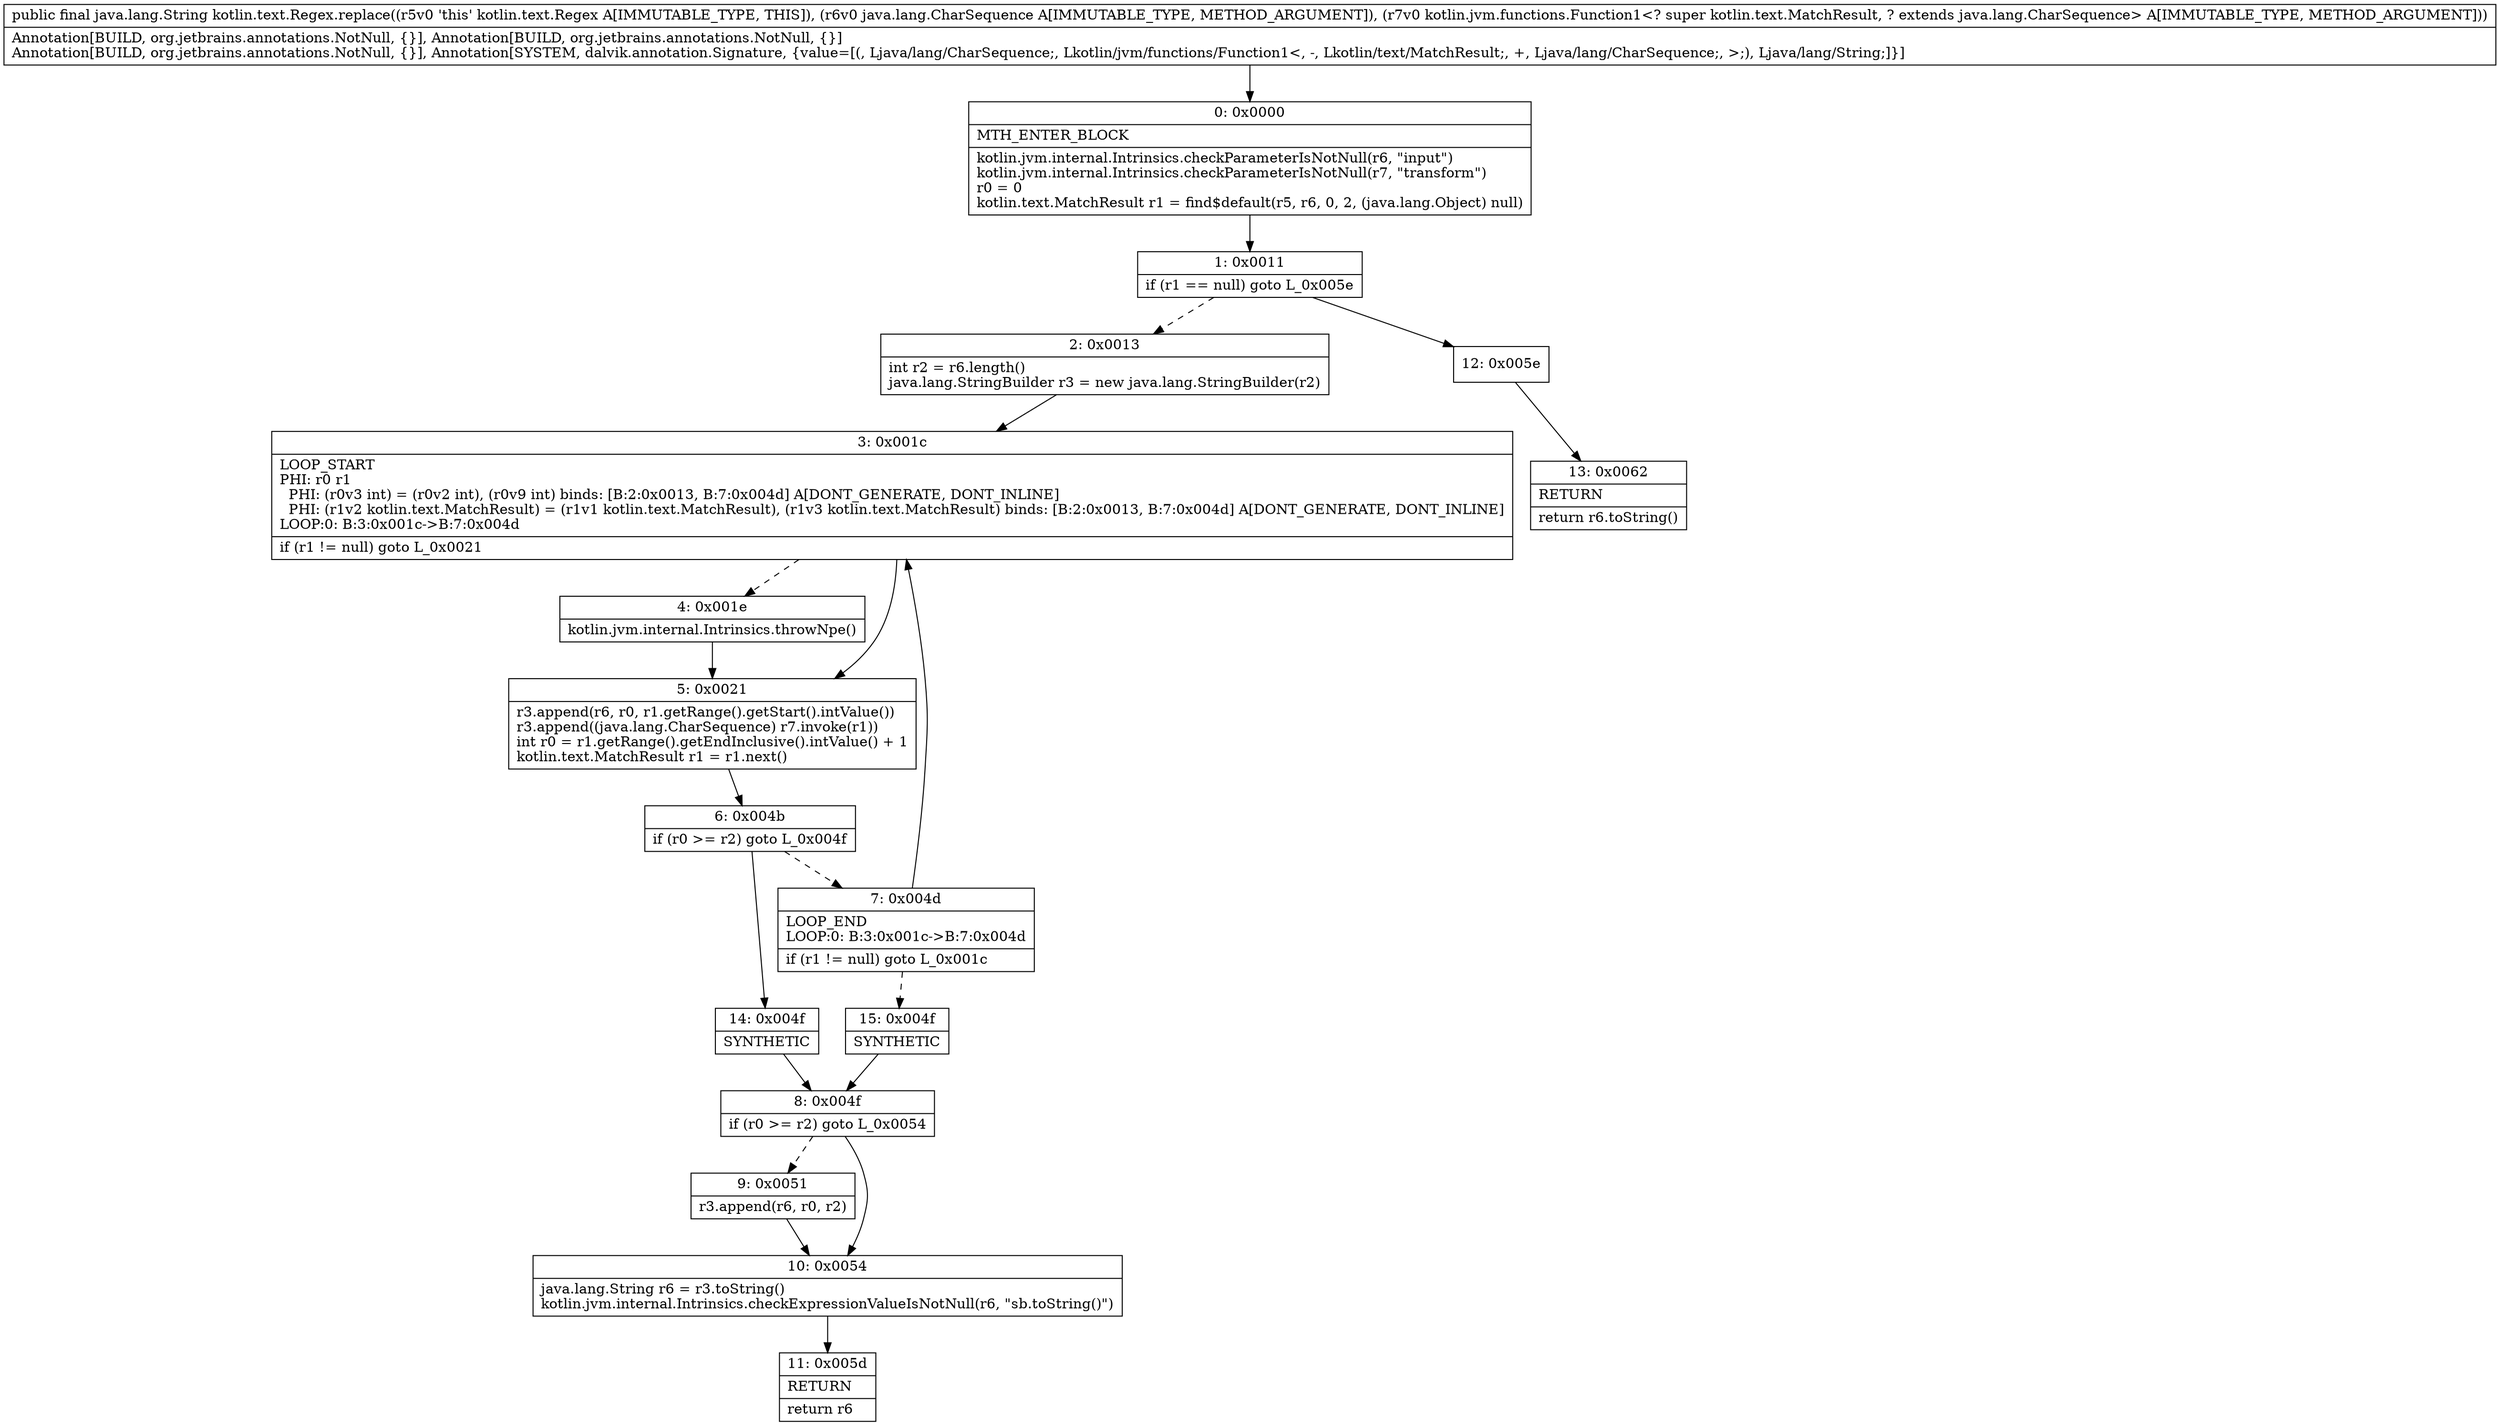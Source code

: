 digraph "CFG forkotlin.text.Regex.replace(Ljava\/lang\/CharSequence;Lkotlin\/jvm\/functions\/Function1;)Ljava\/lang\/String;" {
Node_0 [shape=record,label="{0\:\ 0x0000|MTH_ENTER_BLOCK\l|kotlin.jvm.internal.Intrinsics.checkParameterIsNotNull(r6, \"input\")\lkotlin.jvm.internal.Intrinsics.checkParameterIsNotNull(r7, \"transform\")\lr0 = 0\lkotlin.text.MatchResult r1 = find$default(r5, r6, 0, 2, (java.lang.Object) null)\l}"];
Node_1 [shape=record,label="{1\:\ 0x0011|if (r1 == null) goto L_0x005e\l}"];
Node_2 [shape=record,label="{2\:\ 0x0013|int r2 = r6.length()\ljava.lang.StringBuilder r3 = new java.lang.StringBuilder(r2)\l}"];
Node_3 [shape=record,label="{3\:\ 0x001c|LOOP_START\lPHI: r0 r1 \l  PHI: (r0v3 int) = (r0v2 int), (r0v9 int) binds: [B:2:0x0013, B:7:0x004d] A[DONT_GENERATE, DONT_INLINE]\l  PHI: (r1v2 kotlin.text.MatchResult) = (r1v1 kotlin.text.MatchResult), (r1v3 kotlin.text.MatchResult) binds: [B:2:0x0013, B:7:0x004d] A[DONT_GENERATE, DONT_INLINE]\lLOOP:0: B:3:0x001c\-\>B:7:0x004d\l|if (r1 != null) goto L_0x0021\l}"];
Node_4 [shape=record,label="{4\:\ 0x001e|kotlin.jvm.internal.Intrinsics.throwNpe()\l}"];
Node_5 [shape=record,label="{5\:\ 0x0021|r3.append(r6, r0, r1.getRange().getStart().intValue())\lr3.append((java.lang.CharSequence) r7.invoke(r1))\lint r0 = r1.getRange().getEndInclusive().intValue() + 1\lkotlin.text.MatchResult r1 = r1.next()\l}"];
Node_6 [shape=record,label="{6\:\ 0x004b|if (r0 \>= r2) goto L_0x004f\l}"];
Node_7 [shape=record,label="{7\:\ 0x004d|LOOP_END\lLOOP:0: B:3:0x001c\-\>B:7:0x004d\l|if (r1 != null) goto L_0x001c\l}"];
Node_8 [shape=record,label="{8\:\ 0x004f|if (r0 \>= r2) goto L_0x0054\l}"];
Node_9 [shape=record,label="{9\:\ 0x0051|r3.append(r6, r0, r2)\l}"];
Node_10 [shape=record,label="{10\:\ 0x0054|java.lang.String r6 = r3.toString()\lkotlin.jvm.internal.Intrinsics.checkExpressionValueIsNotNull(r6, \"sb.toString()\")\l}"];
Node_11 [shape=record,label="{11\:\ 0x005d|RETURN\l|return r6\l}"];
Node_12 [shape=record,label="{12\:\ 0x005e}"];
Node_13 [shape=record,label="{13\:\ 0x0062|RETURN\l|return r6.toString()\l}"];
Node_14 [shape=record,label="{14\:\ 0x004f|SYNTHETIC\l}"];
Node_15 [shape=record,label="{15\:\ 0x004f|SYNTHETIC\l}"];
MethodNode[shape=record,label="{public final java.lang.String kotlin.text.Regex.replace((r5v0 'this' kotlin.text.Regex A[IMMUTABLE_TYPE, THIS]), (r6v0 java.lang.CharSequence A[IMMUTABLE_TYPE, METHOD_ARGUMENT]), (r7v0 kotlin.jvm.functions.Function1\<? super kotlin.text.MatchResult, ? extends java.lang.CharSequence\> A[IMMUTABLE_TYPE, METHOD_ARGUMENT]))  | Annotation[BUILD, org.jetbrains.annotations.NotNull, \{\}], Annotation[BUILD, org.jetbrains.annotations.NotNull, \{\}]\lAnnotation[BUILD, org.jetbrains.annotations.NotNull, \{\}], Annotation[SYSTEM, dalvik.annotation.Signature, \{value=[(, Ljava\/lang\/CharSequence;, Lkotlin\/jvm\/functions\/Function1\<, \-, Lkotlin\/text\/MatchResult;, +, Ljava\/lang\/CharSequence;, \>;), Ljava\/lang\/String;]\}]\l}"];
MethodNode -> Node_0;
Node_0 -> Node_1;
Node_1 -> Node_2[style=dashed];
Node_1 -> Node_12;
Node_2 -> Node_3;
Node_3 -> Node_4[style=dashed];
Node_3 -> Node_5;
Node_4 -> Node_5;
Node_5 -> Node_6;
Node_6 -> Node_7[style=dashed];
Node_6 -> Node_14;
Node_7 -> Node_3;
Node_7 -> Node_15[style=dashed];
Node_8 -> Node_9[style=dashed];
Node_8 -> Node_10;
Node_9 -> Node_10;
Node_10 -> Node_11;
Node_12 -> Node_13;
Node_14 -> Node_8;
Node_15 -> Node_8;
}

